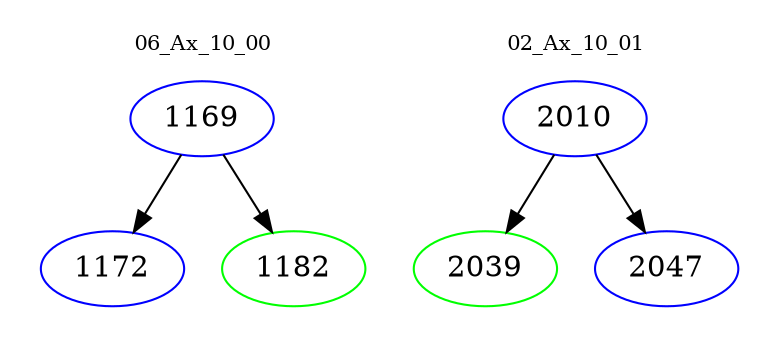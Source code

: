 digraph{
subgraph cluster_0 {
color = white
label = "06_Ax_10_00";
fontsize=10;
T0_1169 [label="1169", color="blue"]
T0_1169 -> T0_1172 [color="black"]
T0_1172 [label="1172", color="blue"]
T0_1169 -> T0_1182 [color="black"]
T0_1182 [label="1182", color="green"]
}
subgraph cluster_1 {
color = white
label = "02_Ax_10_01";
fontsize=10;
T1_2010 [label="2010", color="blue"]
T1_2010 -> T1_2039 [color="black"]
T1_2039 [label="2039", color="green"]
T1_2010 -> T1_2047 [color="black"]
T1_2047 [label="2047", color="blue"]
}
}
